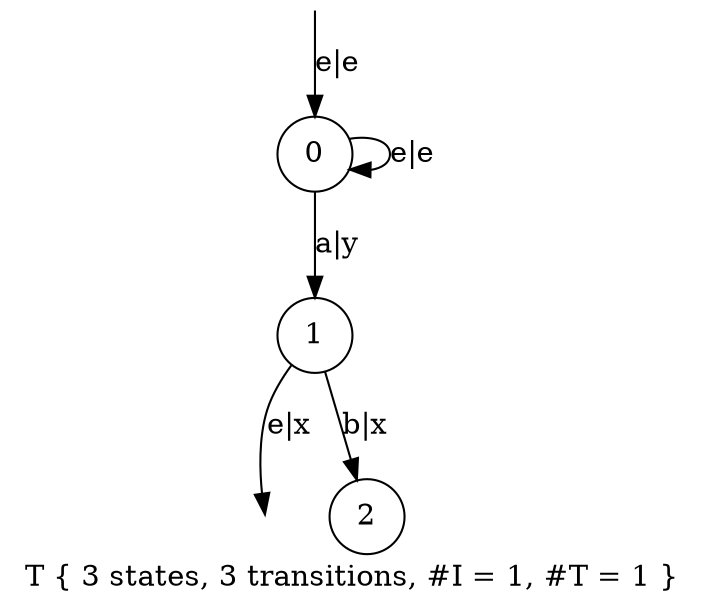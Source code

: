 digraph vcsn {
label="T { 3 states, 3 transitions, #I = 1, #T = 1 }";
node [shape=circle];
"T1" [style=invis,label="",width=.01,height=.01];
"T1" -> "T0"[label="e|e "];
"T0" [label="0"];
"T3" [style=invis,label="",width=.01,height=.01];
"T2" -> "T3"[label="e|x "];
"T2" [label="1"];
"T4" [label="2"];
"T0" -> "T0"[label="e|e "];
"T0" -> "T2"[label="a|y "];
"T2" -> "T4"[label="b|x "];
}
